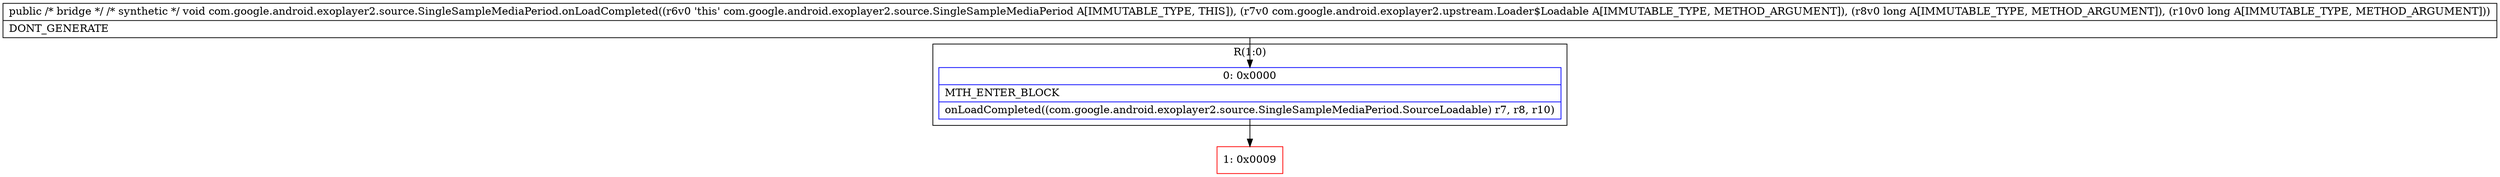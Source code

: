 digraph "CFG forcom.google.android.exoplayer2.source.SingleSampleMediaPeriod.onLoadCompleted(Lcom\/google\/android\/exoplayer2\/upstream\/Loader$Loadable;JJ)V" {
subgraph cluster_Region_36770230 {
label = "R(1:0)";
node [shape=record,color=blue];
Node_0 [shape=record,label="{0\:\ 0x0000|MTH_ENTER_BLOCK\l|onLoadCompleted((com.google.android.exoplayer2.source.SingleSampleMediaPeriod.SourceLoadable) r7, r8, r10)\l}"];
}
Node_1 [shape=record,color=red,label="{1\:\ 0x0009}"];
MethodNode[shape=record,label="{public \/* bridge *\/ \/* synthetic *\/ void com.google.android.exoplayer2.source.SingleSampleMediaPeriod.onLoadCompleted((r6v0 'this' com.google.android.exoplayer2.source.SingleSampleMediaPeriod A[IMMUTABLE_TYPE, THIS]), (r7v0 com.google.android.exoplayer2.upstream.Loader$Loadable A[IMMUTABLE_TYPE, METHOD_ARGUMENT]), (r8v0 long A[IMMUTABLE_TYPE, METHOD_ARGUMENT]), (r10v0 long A[IMMUTABLE_TYPE, METHOD_ARGUMENT]))  | DONT_GENERATE\l}"];
MethodNode -> Node_0;
Node_0 -> Node_1;
}

